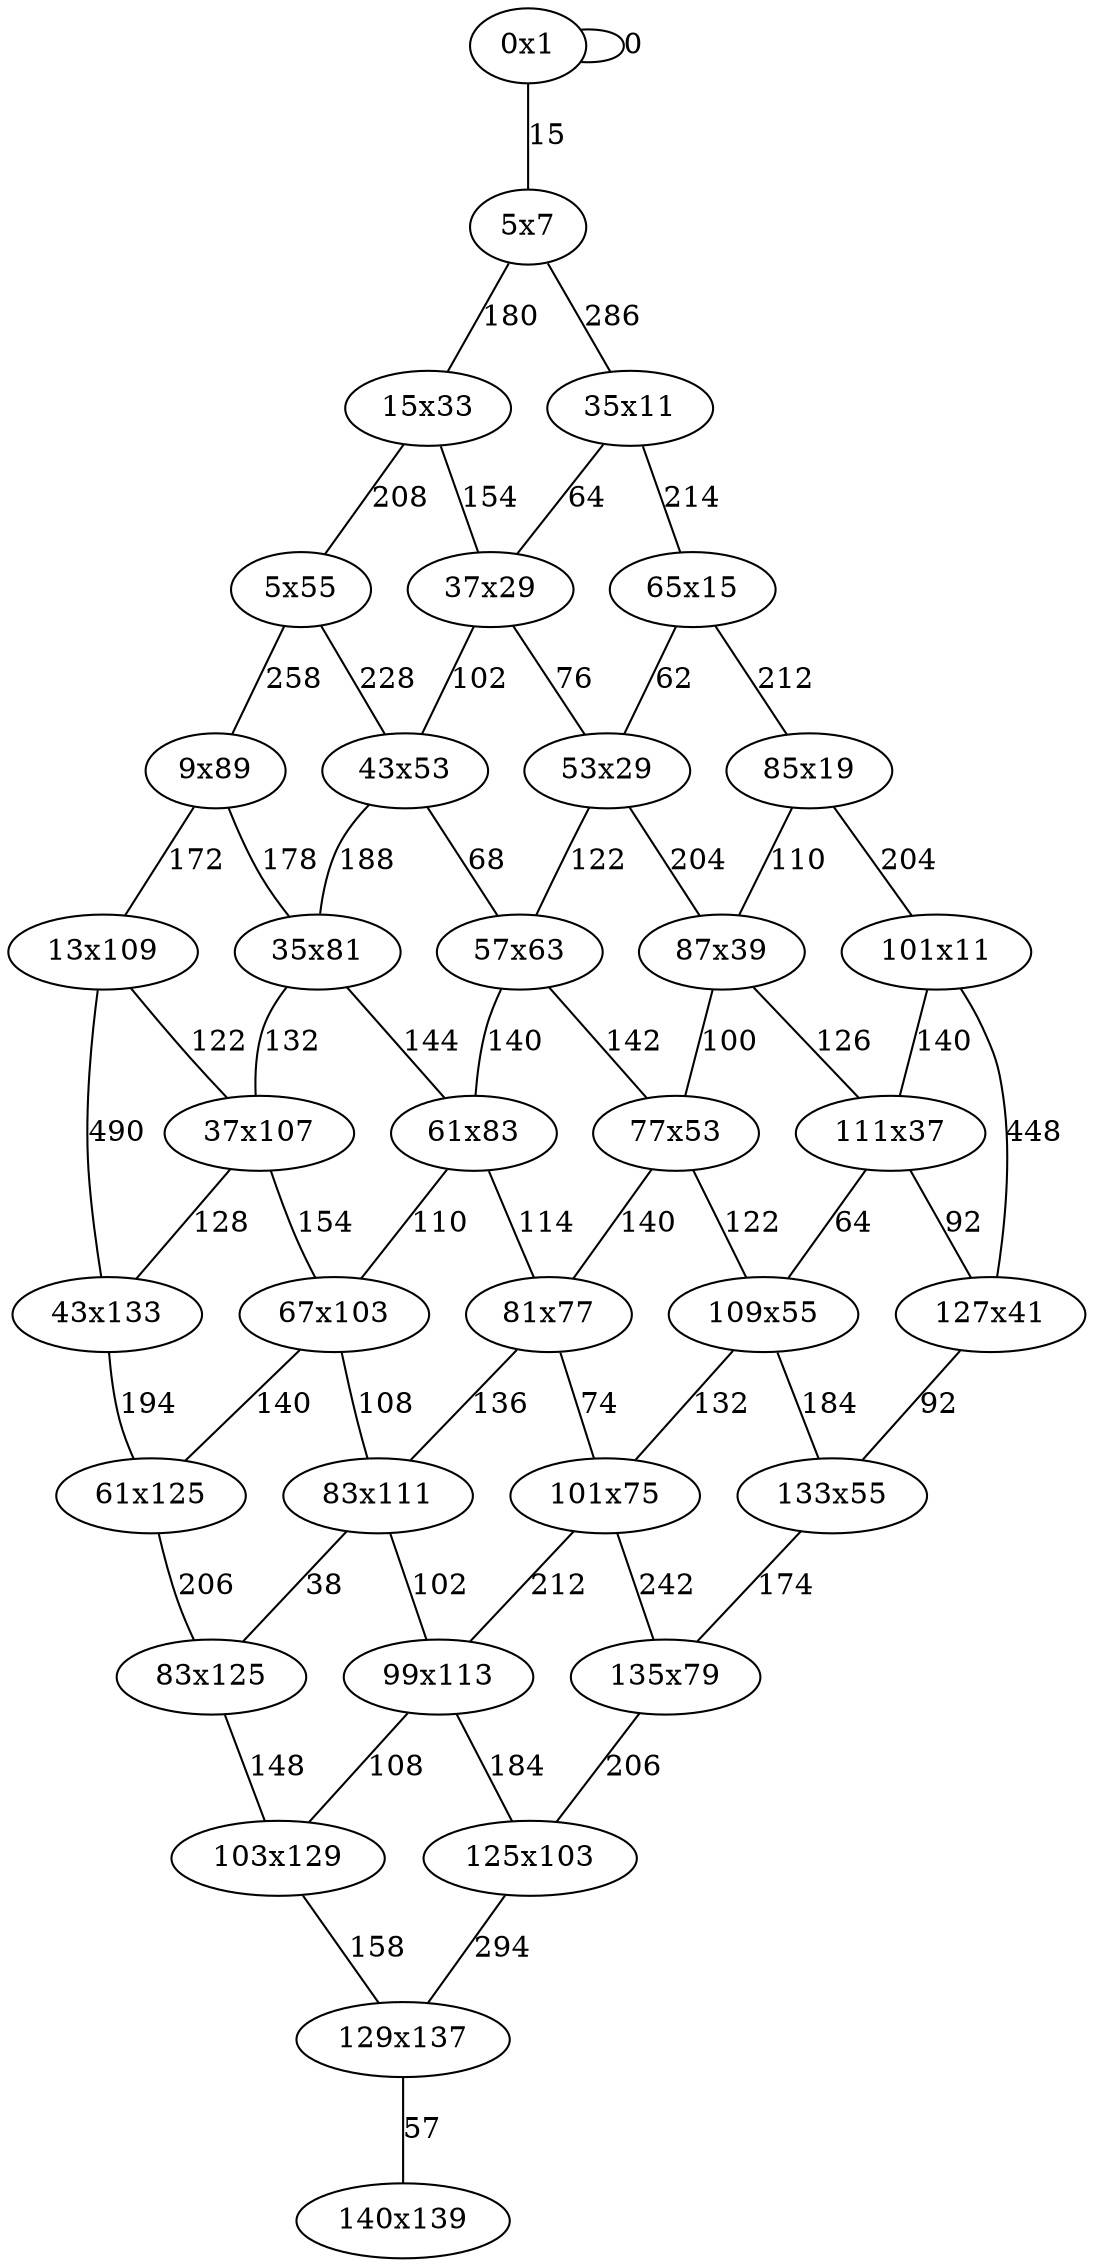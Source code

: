 graph A {
  "0x1" -- "0x1" [label=0]
  "0x1" -- "5x7" [label=15]
  "5x7" -- "15x33" [label=180]
  "5x7" -- "35x11" [label=286]
  "15x33" -- "37x29" [label=154]
  "35x11" -- "37x29" [label=64]
  "15x33" -- "5x55" [label=208]
  "37x29" -- "53x29" [label=76]
  "37x29" -- "43x53" [label=102]
  "35x11" -- "65x15" [label=214]
  "43x53" -- "57x63" [label=68]
  "53x29" -- "57x63" [label=122]
  "65x15" -- "53x29" [label=62]
  "53x29" -- "87x39" [label=204]
  "5x55" -- "43x53" [label=228]
  "43x53" -- "35x81" [label=188]
  "57x63" -- "61x83" [label=140]
  "5x55" -- "9x89" [label=258]
  "57x63" -- "77x53" [label=142]
  "65x15" -- "85x19" [label=212]
  "87x39" -- "77x53" [label=100]
  "87x39" -- "111x37" [label=126]
  "61x83" -- "67x103" [label=110]
  "35x81" -- "37x107" [label=132]
  "61x83" -- "81x77" [label=114]
  "35x81" -- "61x83" [label=144]
  "77x53" -- "109x55" [label=122]
  "77x53" -- "81x77" [label=140]
  "111x37" -- "109x55" [label=64]
  "9x89" -- "13x109" [label=172]
  "85x19" -- "87x39" [label=110]
  "9x89" -- "35x81" [label=178]
  "81x77" -- "101x75" [label=74]
  "111x37" -- "127x41" [label=92]
  "67x103" -- "83x111" [label=108]
  "37x107" -- "43x133" [label=128]
  "67x103" -- "61x125" [label=140]
  "81x77" -- "83x111" [label=136]
  "83x111" -- "83x125" [label=38]
  "109x55" -- "101x75" [label=132]
  "37x107" -- "67x103" [label=154]
  "85x19" -- "101x11" [label=204]
  "127x41" -- "133x55" [label=92]
  "13x109" -- "37x107" [label=122]
  "109x55" -- "133x55" [label=184]
  "83x111" -- "99x113" [label=102]
  "101x75" -- "99x113" [label=212]
  "83x125" -- "103x129" [label=148]
  "101x11" -- "111x37" [label=140]
  "99x113" -- "103x129" [label=108]
  "101x75" -- "135x79" [label=242]
  "43x133" -- "61x125" [label=194]
  "133x55" -- "135x79" [label=174]
  "61x125" -- "83x125" [label=206]
  "99x113" -- "125x103" [label=184]
  "103x129" -- "129x137" [label=158]
  "129x137" -- "140x139" [label=57]
  "135x79" -- "125x103" [label=206]
  "13x109" -- "43x133" [label=490]
  "101x11" -- "127x41" [label=448]
  "125x103" -- "129x137" [label=294]
}